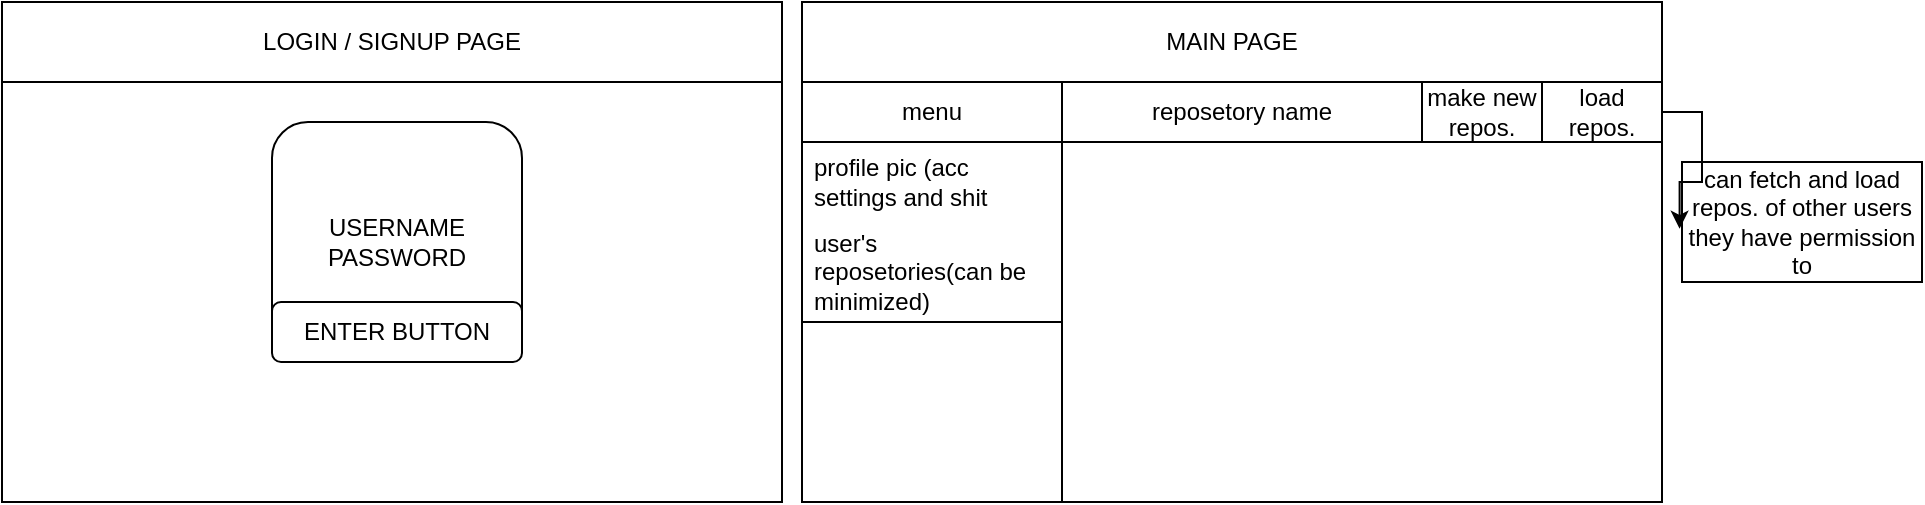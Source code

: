 <mxfile version="26.1.3">
  <diagram name="Page-1" id="7EHDTGMaVwD3-Bb-7en0">
    <mxGraphModel dx="574" dy="309" grid="1" gridSize="10" guides="1" tooltips="1" connect="1" arrows="1" fold="1" page="1" pageScale="1" pageWidth="827" pageHeight="1169" math="0" shadow="0">
      <root>
        <mxCell id="0" />
        <mxCell id="1" parent="0" />
        <mxCell id="tKaGJPe-i1fQceckgeRG-2" value="LOGIN / SIGNUP PAGE" style="rounded=0;whiteSpace=wrap;html=1;" vertex="1" parent="1">
          <mxGeometry width="390" height="40" as="geometry" />
        </mxCell>
        <mxCell id="tKaGJPe-i1fQceckgeRG-3" value="" style="rounded=0;whiteSpace=wrap;html=1;" vertex="1" parent="1">
          <mxGeometry y="40" width="390" height="210" as="geometry" />
        </mxCell>
        <mxCell id="tKaGJPe-i1fQceckgeRG-5" value="USERNAME&lt;br&gt;PASSWORD" style="rounded=1;whiteSpace=wrap;html=1;" vertex="1" parent="1">
          <mxGeometry x="135" y="60" width="125" height="120" as="geometry" />
        </mxCell>
        <mxCell id="tKaGJPe-i1fQceckgeRG-10" value="MAIN PAGE" style="rounded=0;whiteSpace=wrap;html=1;" vertex="1" parent="1">
          <mxGeometry x="400" width="430" height="40" as="geometry" />
        </mxCell>
        <mxCell id="tKaGJPe-i1fQceckgeRG-11" value="" style="rounded=0;whiteSpace=wrap;html=1;" vertex="1" parent="1">
          <mxGeometry x="400" y="40" width="430" height="210" as="geometry" />
        </mxCell>
        <mxCell id="tKaGJPe-i1fQceckgeRG-12" value="ENTER BUTTON" style="rounded=1;whiteSpace=wrap;html=1;" vertex="1" parent="1">
          <mxGeometry x="135" y="150" width="125" height="30" as="geometry" />
        </mxCell>
        <mxCell id="tKaGJPe-i1fQceckgeRG-14" value="menu" style="swimlane;fontStyle=0;childLayout=stackLayout;horizontal=1;startSize=30;horizontalStack=0;resizeParent=1;resizeParentMax=0;resizeLast=0;collapsible=1;marginBottom=0;whiteSpace=wrap;html=1;movable=0;resizable=0;rotatable=0;deletable=0;editable=0;locked=1;connectable=0;" vertex="1" parent="1">
          <mxGeometry x="400" y="40" width="130" height="120" as="geometry" />
        </mxCell>
        <mxCell id="tKaGJPe-i1fQceckgeRG-15" value="profile pic (acc settings and shit" style="text;strokeColor=none;fillColor=none;align=left;verticalAlign=middle;spacingLeft=4;spacingRight=4;overflow=hidden;points=[[0,0.5],[1,0.5]];portConstraint=eastwest;rotatable=0;whiteSpace=wrap;html=1;movable=0;resizable=0;deletable=0;editable=0;locked=1;connectable=0;" vertex="1" parent="tKaGJPe-i1fQceckgeRG-14">
          <mxGeometry y="30" width="130" height="40" as="geometry" />
        </mxCell>
        <mxCell id="tKaGJPe-i1fQceckgeRG-16" value="user&#39;s reposetories(can be minimized)" style="text;strokeColor=none;fillColor=none;align=left;verticalAlign=middle;spacingLeft=4;spacingRight=4;overflow=hidden;points=[[0,0.5],[1,0.5]];portConstraint=eastwest;rotatable=0;whiteSpace=wrap;html=1;movable=0;resizable=0;deletable=0;editable=0;locked=1;connectable=0;" vertex="1" parent="tKaGJPe-i1fQceckgeRG-14">
          <mxGeometry y="70" width="130" height="50" as="geometry" />
        </mxCell>
        <mxCell id="tKaGJPe-i1fQceckgeRG-19" value="" style="rounded=0;whiteSpace=wrap;html=1;movable=0;resizable=0;rotatable=0;deletable=0;editable=0;locked=1;connectable=0;" vertex="1" parent="1">
          <mxGeometry x="400" y="160" width="130" height="90" as="geometry" />
        </mxCell>
        <mxCell id="tKaGJPe-i1fQceckgeRG-20" value="reposetory name" style="rounded=0;whiteSpace=wrap;html=1;" vertex="1" parent="1">
          <mxGeometry x="530" y="40" width="180" height="30" as="geometry" />
        </mxCell>
        <mxCell id="tKaGJPe-i1fQceckgeRG-21" value="make new repos." style="rounded=0;whiteSpace=wrap;html=1;" vertex="1" parent="1">
          <mxGeometry x="710" y="40" width="60" height="30" as="geometry" />
        </mxCell>
        <mxCell id="tKaGJPe-i1fQceckgeRG-23" value="load repos." style="rounded=0;whiteSpace=wrap;html=1;" vertex="1" parent="1">
          <mxGeometry x="770" y="40" width="60" height="30" as="geometry" />
        </mxCell>
        <mxCell id="tKaGJPe-i1fQceckgeRG-24" value="can fetch and load repos. of other users they have permission to" style="rounded=0;whiteSpace=wrap;html=1;" vertex="1" parent="1">
          <mxGeometry x="840" y="80" width="120" height="60" as="geometry" />
        </mxCell>
        <mxCell id="tKaGJPe-i1fQceckgeRG-25" style="edgeStyle=orthogonalEdgeStyle;rounded=0;orthogonalLoop=1;jettySize=auto;html=1;exitX=1;exitY=0.5;exitDx=0;exitDy=0;entryX=-0.01;entryY=0.557;entryDx=0;entryDy=0;entryPerimeter=0;" edge="1" parent="1" source="tKaGJPe-i1fQceckgeRG-23" target="tKaGJPe-i1fQceckgeRG-24">
          <mxGeometry relative="1" as="geometry" />
        </mxCell>
      </root>
    </mxGraphModel>
  </diagram>
</mxfile>
